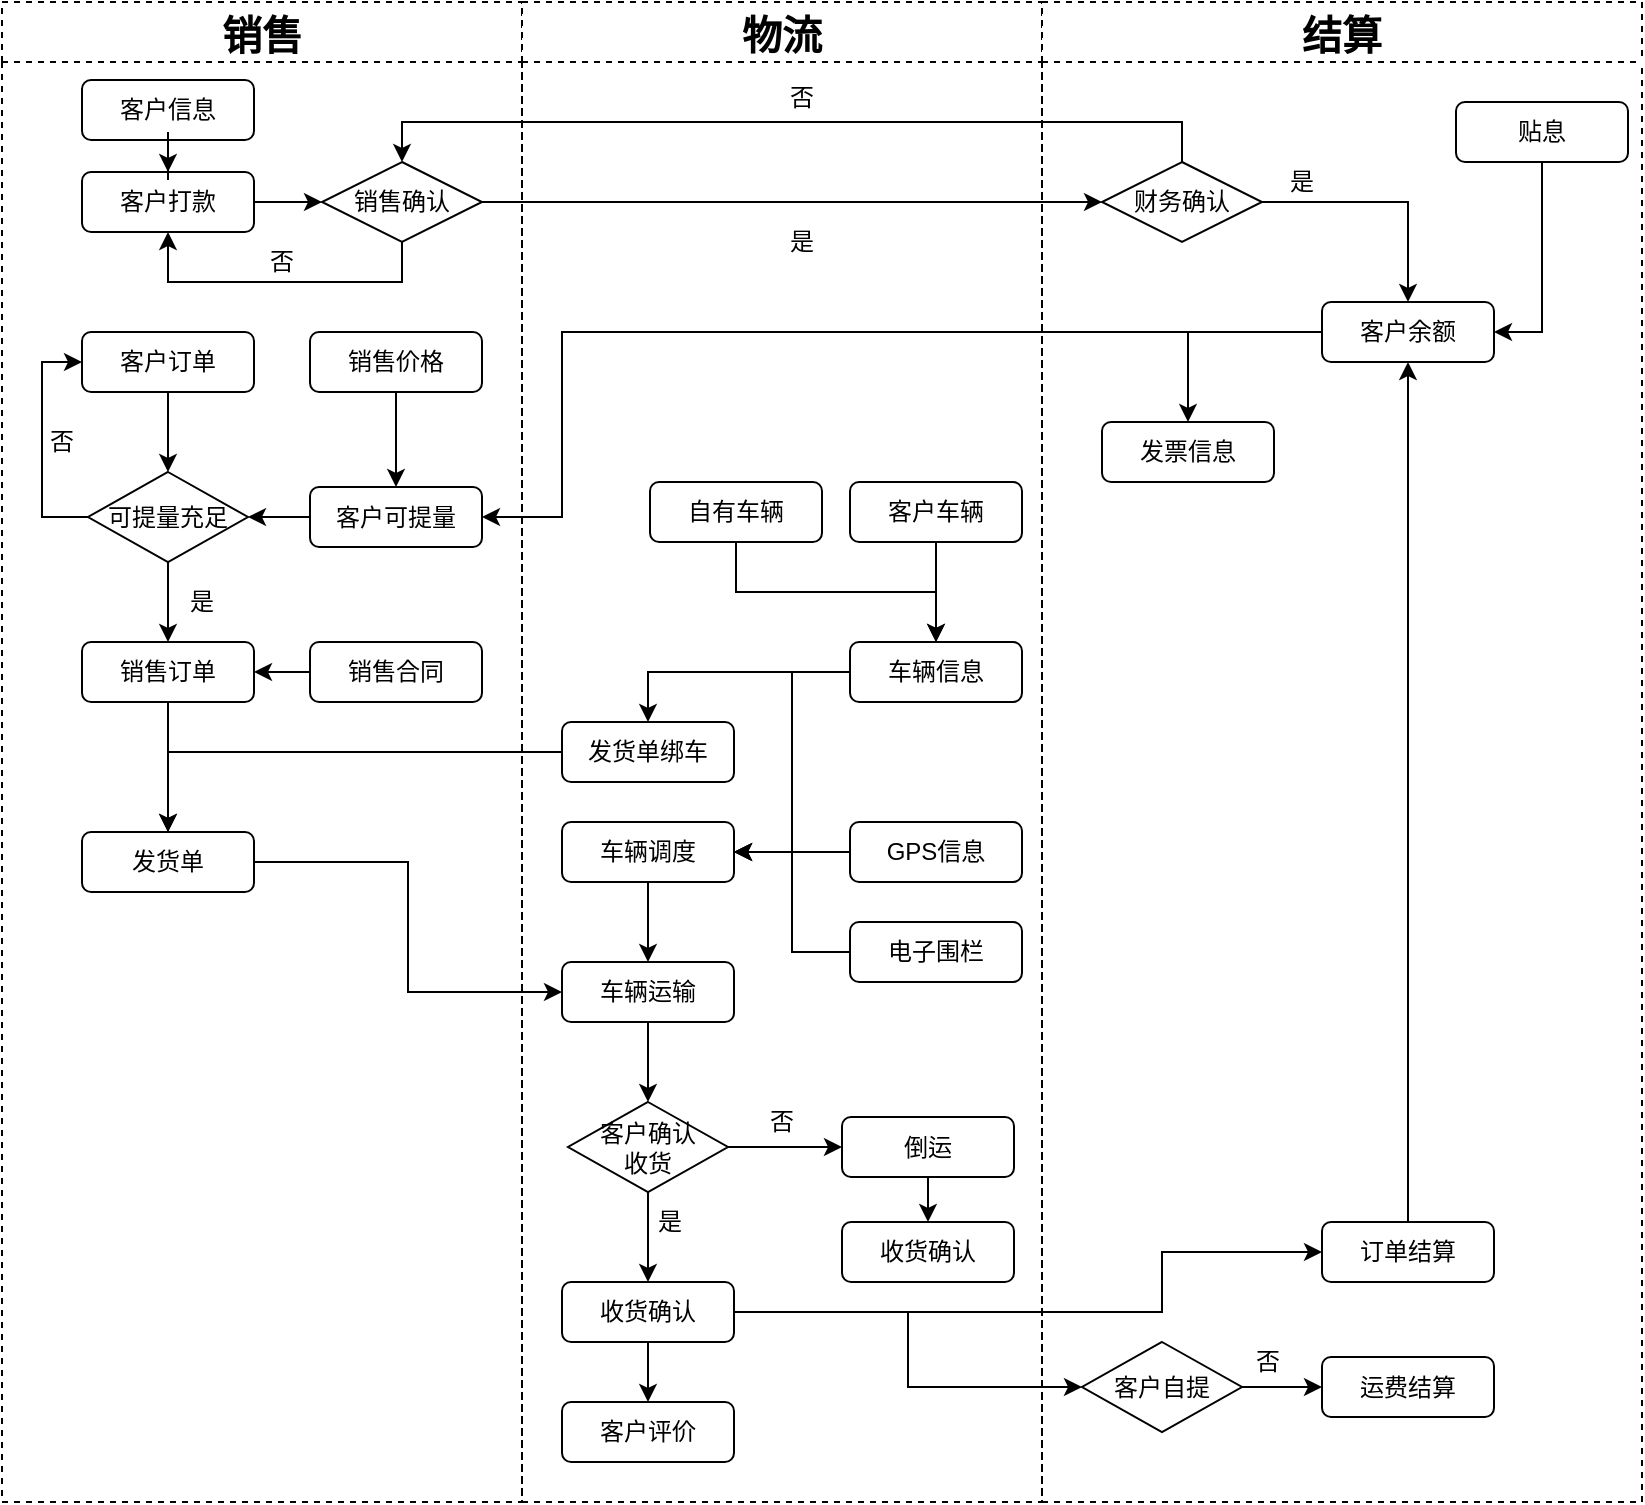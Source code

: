<mxfile version="14.9.8" type="github">
  <diagram id="xPsRO_aAgE3z7UVWJmiW" name="Page-1">
    <mxGraphModel dx="1298" dy="821" grid="1" gridSize="10" guides="1" tooltips="1" connect="1" arrows="1" fold="1" page="1" pageScale="1" pageWidth="827" pageHeight="1169" math="0" shadow="0">
      <root>
        <mxCell id="0" />
        <mxCell id="1" parent="0" />
        <mxCell id="fUMfUtPxdI2d6QrOY5KO-28" style="edgeStyle=orthogonalEdgeStyle;rounded=0;orthogonalLoop=1;jettySize=auto;html=1;entryX=0;entryY=0.5;entryDx=0;entryDy=0;" parent="1" source="fUMfUtPxdI2d6QrOY5KO-1" target="fUMfUtPxdI2d6QrOY5KO-27" edge="1">
          <mxGeometry relative="1" as="geometry" />
        </mxCell>
        <mxCell id="fUMfUtPxdI2d6QrOY5KO-1" value="客户打款" style="rounded=1;whiteSpace=wrap;html=1;" parent="1" vertex="1">
          <mxGeometry x="140" y="225" width="86" height="30" as="geometry" />
        </mxCell>
        <mxCell id="fUMfUtPxdI2d6QrOY5KO-18" value="销售" style="swimlane;dashed=1;startSize=30;fontSize=20;" parent="1" vertex="1">
          <mxGeometry x="100" y="140" width="260" height="750" as="geometry">
            <mxRectangle x="100" y="140" width="60" height="23" as="alternateBounds" />
          </mxGeometry>
        </mxCell>
        <mxCell id="fUMfUtPxdI2d6QrOY5KO-27" value="销售确认" style="rhombus;whiteSpace=wrap;html=1;" parent="fUMfUtPxdI2d6QrOY5KO-18" vertex="1">
          <mxGeometry x="160" y="80" width="80" height="40" as="geometry" />
        </mxCell>
        <mxCell id="fUMfUtPxdI2d6QrOY5KO-46" style="edgeStyle=orthogonalEdgeStyle;rounded=0;orthogonalLoop=1;jettySize=auto;html=1;exitX=0.5;exitY=1;exitDx=0;exitDy=0;" parent="fUMfUtPxdI2d6QrOY5KO-18" source="fUMfUtPxdI2d6QrOY5KO-31" target="fUMfUtPxdI2d6QrOY5KO-38" edge="1">
          <mxGeometry relative="1" as="geometry" />
        </mxCell>
        <mxCell id="fUMfUtPxdI2d6QrOY5KO-31" value="客户订单" style="rounded=1;whiteSpace=wrap;html=1;" parent="fUMfUtPxdI2d6QrOY5KO-18" vertex="1">
          <mxGeometry x="40" y="165" width="86" height="30" as="geometry" />
        </mxCell>
        <mxCell id="fUMfUtPxdI2d6QrOY5KO-48" style="edgeStyle=orthogonalEdgeStyle;rounded=0;orthogonalLoop=1;jettySize=auto;html=1;entryX=1;entryY=0.5;entryDx=0;entryDy=0;" parent="fUMfUtPxdI2d6QrOY5KO-18" source="fUMfUtPxdI2d6QrOY5KO-35" target="fUMfUtPxdI2d6QrOY5KO-38" edge="1">
          <mxGeometry relative="1" as="geometry" />
        </mxCell>
        <mxCell id="fUMfUtPxdI2d6QrOY5KO-35" value="客户可提量" style="rounded=1;whiteSpace=wrap;html=1;" parent="fUMfUtPxdI2d6QrOY5KO-18" vertex="1">
          <mxGeometry x="154" y="242.5" width="86" height="30" as="geometry" />
        </mxCell>
        <mxCell id="fUMfUtPxdI2d6QrOY5KO-63" style="edgeStyle=orthogonalEdgeStyle;rounded=0;orthogonalLoop=1;jettySize=auto;html=1;entryX=0;entryY=0.5;entryDx=0;entryDy=0;" parent="fUMfUtPxdI2d6QrOY5KO-18" source="fUMfUtPxdI2d6QrOY5KO-38" target="fUMfUtPxdI2d6QrOY5KO-31" edge="1">
          <mxGeometry relative="1" as="geometry">
            <Array as="points">
              <mxPoint x="20" y="258" />
              <mxPoint x="20" y="180" />
            </Array>
          </mxGeometry>
        </mxCell>
        <mxCell id="fUMfUtPxdI2d6QrOY5KO-38" value="可提量充足" style="rhombus;whiteSpace=wrap;html=1;" parent="fUMfUtPxdI2d6QrOY5KO-18" vertex="1">
          <mxGeometry x="43" y="235" width="80" height="45" as="geometry" />
        </mxCell>
        <mxCell id="fUMfUtPxdI2d6QrOY5KO-40" value="客户信息" style="rounded=1;whiteSpace=wrap;html=1;" parent="fUMfUtPxdI2d6QrOY5KO-18" vertex="1">
          <mxGeometry x="40" y="39" width="86" height="30" as="geometry" />
        </mxCell>
        <mxCell id="fUMfUtPxdI2d6QrOY5KO-52" value="销售合同" style="rounded=1;whiteSpace=wrap;html=1;" parent="fUMfUtPxdI2d6QrOY5KO-18" vertex="1">
          <mxGeometry x="154" y="320" width="86" height="30" as="geometry" />
        </mxCell>
        <mxCell id="fUMfUtPxdI2d6QrOY5KO-54" value="发货单" style="rounded=1;whiteSpace=wrap;html=1;" parent="fUMfUtPxdI2d6QrOY5KO-18" vertex="1">
          <mxGeometry x="40" y="415" width="86" height="30" as="geometry" />
        </mxCell>
        <mxCell id="fUMfUtPxdI2d6QrOY5KO-60" value="否" style="text;html=1;strokeColor=none;fillColor=none;align=center;verticalAlign=middle;whiteSpace=wrap;rounded=0;" parent="fUMfUtPxdI2d6QrOY5KO-18" vertex="1">
          <mxGeometry x="120" y="120" width="40" height="20" as="geometry" />
        </mxCell>
        <mxCell id="fUMfUtPxdI2d6QrOY5KO-65" value="是" style="text;html=1;strokeColor=none;fillColor=none;align=center;verticalAlign=middle;whiteSpace=wrap;rounded=0;" parent="fUMfUtPxdI2d6QrOY5KO-18" vertex="1">
          <mxGeometry x="80" y="290" width="40" height="20" as="geometry" />
        </mxCell>
        <mxCell id="fUMfUtPxdI2d6QrOY5KO-111" value="销售价格" style="rounded=1;whiteSpace=wrap;html=1;" parent="fUMfUtPxdI2d6QrOY5KO-18" vertex="1">
          <mxGeometry x="154" y="165" width="86" height="30" as="geometry" />
        </mxCell>
        <mxCell id="fUMfUtPxdI2d6QrOY5KO-114" style="edgeStyle=orthogonalEdgeStyle;rounded=0;orthogonalLoop=1;jettySize=auto;html=1;entryX=0.5;entryY=0;entryDx=0;entryDy=0;" parent="fUMfUtPxdI2d6QrOY5KO-18" source="fUMfUtPxdI2d6QrOY5KO-111" target="fUMfUtPxdI2d6QrOY5KO-35" edge="1">
          <mxGeometry relative="1" as="geometry" />
        </mxCell>
        <mxCell id="fUMfUtPxdI2d6QrOY5KO-19" value="物流" style="swimlane;dashed=1;startSize=30;fontSize=20;" parent="1" vertex="1">
          <mxGeometry x="360" y="140" width="260" height="750" as="geometry">
            <mxRectangle x="360" y="140" width="60" height="23" as="alternateBounds" />
          </mxGeometry>
        </mxCell>
        <mxCell id="fUMfUtPxdI2d6QrOY5KO-57" value="车辆信息" style="rounded=1;whiteSpace=wrap;html=1;" parent="fUMfUtPxdI2d6QrOY5KO-19" vertex="1">
          <mxGeometry x="164" y="320" width="86" height="30" as="geometry" />
        </mxCell>
        <mxCell id="fUMfUtPxdI2d6QrOY5KO-59" value="否" style="text;html=1;strokeColor=none;fillColor=none;align=center;verticalAlign=middle;whiteSpace=wrap;rounded=0;" parent="fUMfUtPxdI2d6QrOY5KO-19" vertex="1">
          <mxGeometry x="120" y="38" width="40" height="20" as="geometry" />
        </mxCell>
        <mxCell id="fUMfUtPxdI2d6QrOY5KO-61" value="是" style="text;html=1;strokeColor=none;fillColor=none;align=center;verticalAlign=middle;whiteSpace=wrap;rounded=0;" parent="fUMfUtPxdI2d6QrOY5KO-19" vertex="1">
          <mxGeometry x="120" y="110" width="40" height="20" as="geometry" />
        </mxCell>
        <mxCell id="fUMfUtPxdI2d6QrOY5KO-66" value="GPS信息" style="rounded=1;whiteSpace=wrap;html=1;" parent="fUMfUtPxdI2d6QrOY5KO-19" vertex="1">
          <mxGeometry x="164" y="410" width="86" height="30" as="geometry" />
        </mxCell>
        <mxCell id="fUMfUtPxdI2d6QrOY5KO-67" value="电子围栏" style="rounded=1;whiteSpace=wrap;html=1;" parent="fUMfUtPxdI2d6QrOY5KO-19" vertex="1">
          <mxGeometry x="164" y="460" width="86" height="30" as="geometry" />
        </mxCell>
        <mxCell id="fUMfUtPxdI2d6QrOY5KO-88" value="" style="edgeStyle=orthogonalEdgeStyle;rounded=0;orthogonalLoop=1;jettySize=auto;html=1;" parent="fUMfUtPxdI2d6QrOY5KO-19" source="fUMfUtPxdI2d6QrOY5KO-80" target="fUMfUtPxdI2d6QrOY5KO-87" edge="1">
          <mxGeometry relative="1" as="geometry" />
        </mxCell>
        <mxCell id="fUMfUtPxdI2d6QrOY5KO-80" value="车辆运输" style="rounded=1;whiteSpace=wrap;html=1;" parent="fUMfUtPxdI2d6QrOY5KO-19" vertex="1">
          <mxGeometry x="20" y="480" width="86" height="30" as="geometry" />
        </mxCell>
        <mxCell id="fUMfUtPxdI2d6QrOY5KO-97" value="" style="edgeStyle=orthogonalEdgeStyle;rounded=0;orthogonalLoop=1;jettySize=auto;html=1;" parent="fUMfUtPxdI2d6QrOY5KO-19" source="fUMfUtPxdI2d6QrOY5KO-85" target="fUMfUtPxdI2d6QrOY5KO-96" edge="1">
          <mxGeometry relative="1" as="geometry" />
        </mxCell>
        <mxCell id="fUMfUtPxdI2d6QrOY5KO-85" value="收货确认" style="rounded=1;whiteSpace=wrap;html=1;" parent="fUMfUtPxdI2d6QrOY5KO-19" vertex="1">
          <mxGeometry x="20" y="640" width="86" height="30" as="geometry" />
        </mxCell>
        <mxCell id="fUMfUtPxdI2d6QrOY5KO-89" value="" style="edgeStyle=orthogonalEdgeStyle;rounded=0;orthogonalLoop=1;jettySize=auto;html=1;" parent="fUMfUtPxdI2d6QrOY5KO-19" source="fUMfUtPxdI2d6QrOY5KO-87" target="fUMfUtPxdI2d6QrOY5KO-85" edge="1">
          <mxGeometry relative="1" as="geometry" />
        </mxCell>
        <mxCell id="fUMfUtPxdI2d6QrOY5KO-87" value="客户确认&lt;br&gt;收货" style="rhombus;whiteSpace=wrap;html=1;" parent="fUMfUtPxdI2d6QrOY5KO-19" vertex="1">
          <mxGeometry x="23" y="550" width="80" height="45" as="geometry" />
        </mxCell>
        <mxCell id="fUMfUtPxdI2d6QrOY5KO-96" value="客户评价" style="rounded=1;whiteSpace=wrap;html=1;" parent="fUMfUtPxdI2d6QrOY5KO-19" vertex="1">
          <mxGeometry x="20" y="700" width="86" height="30" as="geometry" />
        </mxCell>
        <mxCell id="fUMfUtPxdI2d6QrOY5KO-106" value="" style="edgeStyle=orthogonalEdgeStyle;rounded=0;orthogonalLoop=1;jettySize=auto;html=1;" parent="fUMfUtPxdI2d6QrOY5KO-19" source="fUMfUtPxdI2d6QrOY5KO-98" target="fUMfUtPxdI2d6QrOY5KO-105" edge="1">
          <mxGeometry relative="1" as="geometry" />
        </mxCell>
        <mxCell id="fUMfUtPxdI2d6QrOY5KO-98" value="倒运" style="rounded=1;whiteSpace=wrap;html=1;" parent="fUMfUtPxdI2d6QrOY5KO-19" vertex="1">
          <mxGeometry x="160" y="557.5" width="86" height="30" as="geometry" />
        </mxCell>
        <mxCell id="fUMfUtPxdI2d6QrOY5KO-99" value="" style="edgeStyle=orthogonalEdgeStyle;rounded=0;orthogonalLoop=1;jettySize=auto;html=1;" parent="fUMfUtPxdI2d6QrOY5KO-19" source="fUMfUtPxdI2d6QrOY5KO-87" target="fUMfUtPxdI2d6QrOY5KO-98" edge="1">
          <mxGeometry relative="1" as="geometry" />
        </mxCell>
        <mxCell id="fUMfUtPxdI2d6QrOY5KO-102" value="否" style="text;html=1;strokeColor=none;fillColor=none;align=center;verticalAlign=middle;whiteSpace=wrap;rounded=0;" parent="fUMfUtPxdI2d6QrOY5KO-19" vertex="1">
          <mxGeometry x="110" y="550" width="40" height="20" as="geometry" />
        </mxCell>
        <mxCell id="fUMfUtPxdI2d6QrOY5KO-105" value="收货确认" style="rounded=1;whiteSpace=wrap;html=1;" parent="fUMfUtPxdI2d6QrOY5KO-19" vertex="1">
          <mxGeometry x="160" y="610" width="86" height="30" as="geometry" />
        </mxCell>
        <mxCell id="fUMfUtPxdI2d6QrOY5KO-146" style="edgeStyle=orthogonalEdgeStyle;rounded=0;orthogonalLoop=1;jettySize=auto;html=1;exitX=0.5;exitY=1;exitDx=0;exitDy=0;" parent="fUMfUtPxdI2d6QrOY5KO-19" source="fUMfUtPxdI2d6QrOY5KO-124" target="fUMfUtPxdI2d6QrOY5KO-57" edge="1">
          <mxGeometry relative="1" as="geometry" />
        </mxCell>
        <mxCell id="fUMfUtPxdI2d6QrOY5KO-124" value="自有车辆" style="rounded=1;whiteSpace=wrap;html=1;" parent="fUMfUtPxdI2d6QrOY5KO-19" vertex="1">
          <mxGeometry x="64" y="240" width="86" height="30" as="geometry" />
        </mxCell>
        <mxCell id="fUMfUtPxdI2d6QrOY5KO-145" style="edgeStyle=orthogonalEdgeStyle;rounded=0;orthogonalLoop=1;jettySize=auto;html=1;entryX=0.5;entryY=0;entryDx=0;entryDy=0;" parent="fUMfUtPxdI2d6QrOY5KO-19" source="fUMfUtPxdI2d6QrOY5KO-144" target="fUMfUtPxdI2d6QrOY5KO-57" edge="1">
          <mxGeometry relative="1" as="geometry" />
        </mxCell>
        <mxCell id="fUMfUtPxdI2d6QrOY5KO-144" value="客户车辆" style="rounded=1;whiteSpace=wrap;html=1;" parent="fUMfUtPxdI2d6QrOY5KO-19" vertex="1">
          <mxGeometry x="164" y="240" width="86" height="30" as="geometry" />
        </mxCell>
        <mxCell id="fUMfUtPxdI2d6QrOY5KO-20" value="结算" style="swimlane;dashed=1;startSize=30;fontSize=20;" parent="1" vertex="1">
          <mxGeometry x="620" y="140" width="300" height="750" as="geometry">
            <mxRectangle x="620" y="140" width="60" height="23" as="alternateBounds" />
          </mxGeometry>
        </mxCell>
        <mxCell id="fUMfUtPxdI2d6QrOY5KO-120" style="edgeStyle=orthogonalEdgeStyle;rounded=0;orthogonalLoop=1;jettySize=auto;html=1;entryX=0.5;entryY=0;entryDx=0;entryDy=0;" parent="fUMfUtPxdI2d6QrOY5KO-20" source="fUMfUtPxdI2d6QrOY5KO-21" target="fUMfUtPxdI2d6QrOY5KO-119" edge="1">
          <mxGeometry relative="1" as="geometry" />
        </mxCell>
        <mxCell id="fUMfUtPxdI2d6QrOY5KO-21" value="客户余额" style="rounded=1;whiteSpace=wrap;html=1;" parent="fUMfUtPxdI2d6QrOY5KO-20" vertex="1">
          <mxGeometry x="140" y="150" width="86" height="30" as="geometry" />
        </mxCell>
        <mxCell id="fUMfUtPxdI2d6QrOY5KO-30" style="edgeStyle=orthogonalEdgeStyle;rounded=0;orthogonalLoop=1;jettySize=auto;html=1;" parent="fUMfUtPxdI2d6QrOY5KO-20" source="fUMfUtPxdI2d6QrOY5KO-23" target="fUMfUtPxdI2d6QrOY5KO-21" edge="1">
          <mxGeometry relative="1" as="geometry" />
        </mxCell>
        <mxCell id="fUMfUtPxdI2d6QrOY5KO-23" value="财务确认" style="rhombus;whiteSpace=wrap;html=1;" parent="fUMfUtPxdI2d6QrOY5KO-20" vertex="1">
          <mxGeometry x="30" y="80" width="80" height="40" as="geometry" />
        </mxCell>
        <mxCell id="fUMfUtPxdI2d6QrOY5KO-62" value="是" style="text;html=1;strokeColor=none;fillColor=none;align=center;verticalAlign=middle;whiteSpace=wrap;rounded=0;" parent="fUMfUtPxdI2d6QrOY5KO-20" vertex="1">
          <mxGeometry x="110" y="80" width="40" height="20" as="geometry" />
        </mxCell>
        <mxCell id="fUMfUtPxdI2d6QrOY5KO-90" value="运费结算" style="rounded=1;whiteSpace=wrap;html=1;" parent="fUMfUtPxdI2d6QrOY5KO-20" vertex="1">
          <mxGeometry x="140" y="677.5" width="86" height="30" as="geometry" />
        </mxCell>
        <mxCell id="fUMfUtPxdI2d6QrOY5KO-116" style="edgeStyle=orthogonalEdgeStyle;rounded=0;orthogonalLoop=1;jettySize=auto;html=1;entryX=0.5;entryY=1;entryDx=0;entryDy=0;" parent="fUMfUtPxdI2d6QrOY5KO-20" source="fUMfUtPxdI2d6QrOY5KO-94" target="fUMfUtPxdI2d6QrOY5KO-21" edge="1">
          <mxGeometry relative="1" as="geometry" />
        </mxCell>
        <mxCell id="fUMfUtPxdI2d6QrOY5KO-94" value="订单结算" style="rounded=1;whiteSpace=wrap;html=1;" parent="fUMfUtPxdI2d6QrOY5KO-20" vertex="1">
          <mxGeometry x="140" y="610" width="86" height="30" as="geometry" />
        </mxCell>
        <mxCell id="fUMfUtPxdI2d6QrOY5KO-117" style="edgeStyle=orthogonalEdgeStyle;rounded=0;orthogonalLoop=1;jettySize=auto;html=1;entryX=1;entryY=0.5;entryDx=0;entryDy=0;exitX=0.5;exitY=1;exitDx=0;exitDy=0;" parent="fUMfUtPxdI2d6QrOY5KO-20" source="fUMfUtPxdI2d6QrOY5KO-109" target="fUMfUtPxdI2d6QrOY5KO-21" edge="1">
          <mxGeometry relative="1" as="geometry" />
        </mxCell>
        <mxCell id="fUMfUtPxdI2d6QrOY5KO-109" value="贴息" style="rounded=1;whiteSpace=wrap;html=1;" parent="fUMfUtPxdI2d6QrOY5KO-20" vertex="1">
          <mxGeometry x="207" y="50" width="86" height="30" as="geometry" />
        </mxCell>
        <mxCell id="fUMfUtPxdI2d6QrOY5KO-119" value="发票信息" style="rounded=1;whiteSpace=wrap;html=1;" parent="fUMfUtPxdI2d6QrOY5KO-20" vertex="1">
          <mxGeometry x="30" y="210" width="86" height="30" as="geometry" />
        </mxCell>
        <mxCell id="fUMfUtPxdI2d6QrOY5KO-149" style="edgeStyle=orthogonalEdgeStyle;rounded=0;orthogonalLoop=1;jettySize=auto;html=1;" parent="fUMfUtPxdI2d6QrOY5KO-20" source="fUMfUtPxdI2d6QrOY5KO-147" target="fUMfUtPxdI2d6QrOY5KO-90" edge="1">
          <mxGeometry relative="1" as="geometry" />
        </mxCell>
        <mxCell id="fUMfUtPxdI2d6QrOY5KO-147" value="客户自提" style="rhombus;whiteSpace=wrap;html=1;" parent="fUMfUtPxdI2d6QrOY5KO-20" vertex="1">
          <mxGeometry x="20" y="670" width="80" height="45" as="geometry" />
        </mxCell>
        <mxCell id="fUMfUtPxdI2d6QrOY5KO-150" value="否" style="text;html=1;strokeColor=none;fillColor=none;align=center;verticalAlign=middle;whiteSpace=wrap;rounded=0;" parent="fUMfUtPxdI2d6QrOY5KO-20" vertex="1">
          <mxGeometry x="93" y="670" width="40" height="20" as="geometry" />
        </mxCell>
        <mxCell id="fUMfUtPxdI2d6QrOY5KO-29" style="edgeStyle=orthogonalEdgeStyle;rounded=0;orthogonalLoop=1;jettySize=auto;html=1;entryX=0;entryY=0.5;entryDx=0;entryDy=0;" parent="1" source="fUMfUtPxdI2d6QrOY5KO-27" target="fUMfUtPxdI2d6QrOY5KO-23" edge="1">
          <mxGeometry relative="1" as="geometry" />
        </mxCell>
        <mxCell id="fUMfUtPxdI2d6QrOY5KO-43" style="edgeStyle=orthogonalEdgeStyle;rounded=0;orthogonalLoop=1;jettySize=auto;html=1;" parent="1" source="fUMfUtPxdI2d6QrOY5KO-40" target="fUMfUtPxdI2d6QrOY5KO-1" edge="1">
          <mxGeometry relative="1" as="geometry" />
        </mxCell>
        <mxCell id="fUMfUtPxdI2d6QrOY5KO-44" style="edgeStyle=orthogonalEdgeStyle;rounded=0;orthogonalLoop=1;jettySize=auto;html=1;exitX=0.5;exitY=0;exitDx=0;exitDy=0;entryX=0.5;entryY=0;entryDx=0;entryDy=0;" parent="1" source="fUMfUtPxdI2d6QrOY5KO-23" target="fUMfUtPxdI2d6QrOY5KO-27" edge="1">
          <mxGeometry relative="1" as="geometry" />
        </mxCell>
        <mxCell id="fUMfUtPxdI2d6QrOY5KO-45" style="edgeStyle=orthogonalEdgeStyle;rounded=0;orthogonalLoop=1;jettySize=auto;html=1;exitX=0.5;exitY=1;exitDx=0;exitDy=0;entryX=0.5;entryY=1;entryDx=0;entryDy=0;" parent="1" source="fUMfUtPxdI2d6QrOY5KO-27" target="fUMfUtPxdI2d6QrOY5KO-1" edge="1">
          <mxGeometry relative="1" as="geometry" />
        </mxCell>
        <mxCell id="fUMfUtPxdI2d6QrOY5KO-55" style="edgeStyle=orthogonalEdgeStyle;rounded=0;orthogonalLoop=1;jettySize=auto;html=1;" parent="1" source="fUMfUtPxdI2d6QrOY5KO-49" target="fUMfUtPxdI2d6QrOY5KO-54" edge="1">
          <mxGeometry relative="1" as="geometry" />
        </mxCell>
        <mxCell id="fUMfUtPxdI2d6QrOY5KO-49" value="销售订单" style="rounded=1;whiteSpace=wrap;html=1;" parent="1" vertex="1">
          <mxGeometry x="140" y="460" width="86" height="30" as="geometry" />
        </mxCell>
        <mxCell id="fUMfUtPxdI2d6QrOY5KO-50" style="edgeStyle=orthogonalEdgeStyle;rounded=0;orthogonalLoop=1;jettySize=auto;html=1;entryX=0.5;entryY=0;entryDx=0;entryDy=0;" parent="1" source="fUMfUtPxdI2d6QrOY5KO-38" target="fUMfUtPxdI2d6QrOY5KO-49" edge="1">
          <mxGeometry relative="1" as="geometry" />
        </mxCell>
        <mxCell id="fUMfUtPxdI2d6QrOY5KO-53" style="edgeStyle=orthogonalEdgeStyle;rounded=0;orthogonalLoop=1;jettySize=auto;html=1;entryX=1;entryY=0.5;entryDx=0;entryDy=0;" parent="1" source="fUMfUtPxdI2d6QrOY5KO-52" target="fUMfUtPxdI2d6QrOY5KO-49" edge="1">
          <mxGeometry relative="1" as="geometry" />
        </mxCell>
        <mxCell id="fUMfUtPxdI2d6QrOY5KO-151" style="edgeStyle=orthogonalEdgeStyle;rounded=0;orthogonalLoop=1;jettySize=auto;html=1;entryX=0.5;entryY=0;entryDx=0;entryDy=0;" parent="1" source="fUMfUtPxdI2d6QrOY5KO-56" target="fUMfUtPxdI2d6QrOY5KO-54" edge="1">
          <mxGeometry relative="1" as="geometry" />
        </mxCell>
        <mxCell id="fUMfUtPxdI2d6QrOY5KO-56" value="发货单绑车" style="rounded=1;whiteSpace=wrap;html=1;" parent="1" vertex="1">
          <mxGeometry x="380" y="500" width="86" height="30" as="geometry" />
        </mxCell>
        <mxCell id="fUMfUtPxdI2d6QrOY5KO-64" value="否" style="text;html=1;strokeColor=none;fillColor=none;align=center;verticalAlign=middle;whiteSpace=wrap;rounded=0;" parent="1" vertex="1">
          <mxGeometry x="110" y="350" width="40" height="20" as="geometry" />
        </mxCell>
        <mxCell id="fUMfUtPxdI2d6QrOY5KO-81" style="edgeStyle=orthogonalEdgeStyle;rounded=0;orthogonalLoop=1;jettySize=auto;html=1;" parent="1" source="fUMfUtPxdI2d6QrOY5KO-73" target="fUMfUtPxdI2d6QrOY5KO-80" edge="1">
          <mxGeometry relative="1" as="geometry" />
        </mxCell>
        <mxCell id="fUMfUtPxdI2d6QrOY5KO-73" value="车辆调度" style="rounded=1;whiteSpace=wrap;html=1;" parent="1" vertex="1">
          <mxGeometry x="380" y="550" width="86" height="30" as="geometry" />
        </mxCell>
        <mxCell id="fUMfUtPxdI2d6QrOY5KO-75" value="" style="edgeStyle=orthogonalEdgeStyle;rounded=0;orthogonalLoop=1;jettySize=auto;html=1;" parent="1" source="fUMfUtPxdI2d6QrOY5KO-66" target="fUMfUtPxdI2d6QrOY5KO-73" edge="1">
          <mxGeometry relative="1" as="geometry" />
        </mxCell>
        <mxCell id="fUMfUtPxdI2d6QrOY5KO-78" style="edgeStyle=orthogonalEdgeStyle;rounded=0;orthogonalLoop=1;jettySize=auto;html=1;entryX=1;entryY=0.5;entryDx=0;entryDy=0;" parent="1" source="fUMfUtPxdI2d6QrOY5KO-67" target="fUMfUtPxdI2d6QrOY5KO-73" edge="1">
          <mxGeometry relative="1" as="geometry" />
        </mxCell>
        <mxCell id="fUMfUtPxdI2d6QrOY5KO-82" style="edgeStyle=orthogonalEdgeStyle;rounded=0;orthogonalLoop=1;jettySize=auto;html=1;entryX=0;entryY=0.5;entryDx=0;entryDy=0;" parent="1" source="fUMfUtPxdI2d6QrOY5KO-54" target="fUMfUtPxdI2d6QrOY5KO-80" edge="1">
          <mxGeometry relative="1" as="geometry" />
        </mxCell>
        <mxCell id="fUMfUtPxdI2d6QrOY5KO-101" style="edgeStyle=orthogonalEdgeStyle;rounded=0;orthogonalLoop=1;jettySize=auto;html=1;entryX=0;entryY=0.5;entryDx=0;entryDy=0;" parent="1" source="fUMfUtPxdI2d6QrOY5KO-85" target="fUMfUtPxdI2d6QrOY5KO-94" edge="1">
          <mxGeometry relative="1" as="geometry">
            <Array as="points">
              <mxPoint x="680" y="795" />
              <mxPoint x="680" y="765" />
            </Array>
          </mxGeometry>
        </mxCell>
        <mxCell id="fUMfUtPxdI2d6QrOY5KO-103" value="是" style="text;html=1;strokeColor=none;fillColor=none;align=center;verticalAlign=middle;whiteSpace=wrap;rounded=0;" parent="1" vertex="1">
          <mxGeometry x="414" y="740" width="40" height="20" as="geometry" />
        </mxCell>
        <mxCell id="fUMfUtPxdI2d6QrOY5KO-121" style="edgeStyle=orthogonalEdgeStyle;rounded=0;orthogonalLoop=1;jettySize=auto;html=1;entryX=0.5;entryY=0;entryDx=0;entryDy=0;" parent="1" source="fUMfUtPxdI2d6QrOY5KO-57" target="fUMfUtPxdI2d6QrOY5KO-56" edge="1">
          <mxGeometry relative="1" as="geometry" />
        </mxCell>
        <mxCell id="fUMfUtPxdI2d6QrOY5KO-123" style="edgeStyle=orthogonalEdgeStyle;rounded=0;orthogonalLoop=1;jettySize=auto;html=1;entryX=1;entryY=0.5;entryDx=0;entryDy=0;" parent="1" source="fUMfUtPxdI2d6QrOY5KO-57" target="fUMfUtPxdI2d6QrOY5KO-73" edge="1">
          <mxGeometry relative="1" as="geometry" />
        </mxCell>
        <mxCell id="fUMfUtPxdI2d6QrOY5KO-148" style="edgeStyle=orthogonalEdgeStyle;rounded=0;orthogonalLoop=1;jettySize=auto;html=1;exitX=1;exitY=0.5;exitDx=0;exitDy=0;entryX=0;entryY=0.5;entryDx=0;entryDy=0;" parent="1" source="fUMfUtPxdI2d6QrOY5KO-85" target="fUMfUtPxdI2d6QrOY5KO-147" edge="1">
          <mxGeometry relative="1" as="geometry" />
        </mxCell>
        <mxCell id="fUMfUtPxdI2d6QrOY5KO-113" style="edgeStyle=orthogonalEdgeStyle;rounded=0;orthogonalLoop=1;jettySize=auto;html=1;entryX=1;entryY=0.5;entryDx=0;entryDy=0;" parent="1" source="fUMfUtPxdI2d6QrOY5KO-21" target="fUMfUtPxdI2d6QrOY5KO-35" edge="1">
          <mxGeometry relative="1" as="geometry">
            <Array as="points">
              <mxPoint x="380" y="305" />
              <mxPoint x="380" y="398" />
            </Array>
          </mxGeometry>
        </mxCell>
      </root>
    </mxGraphModel>
  </diagram>
</mxfile>
